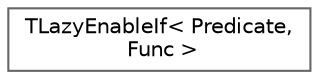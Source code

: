 digraph "Graphical Class Hierarchy"
{
 // INTERACTIVE_SVG=YES
 // LATEX_PDF_SIZE
  bgcolor="transparent";
  edge [fontname=Helvetica,fontsize=10,labelfontname=Helvetica,labelfontsize=10];
  node [fontname=Helvetica,fontsize=10,shape=box,height=0.2,width=0.4];
  rankdir="LR";
  Node0 [id="Node000000",label="TLazyEnableIf\< Predicate,\l Func \>",height=0.2,width=0.4,color="grey40", fillcolor="white", style="filled",URL="$d3/dba/classTLazyEnableIf.html",tooltip="This is a variant of the above that will determine the return type 'lazily', i.e."];
}
